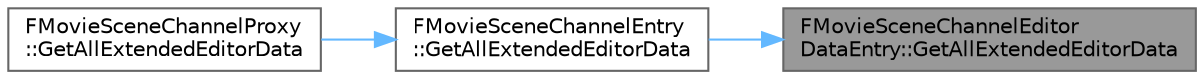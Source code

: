 digraph "FMovieSceneChannelEditorDataEntry::GetAllExtendedEditorData"
{
 // INTERACTIVE_SVG=YES
 // LATEX_PDF_SIZE
  bgcolor="transparent";
  edge [fontname=Helvetica,fontsize=10,labelfontname=Helvetica,labelfontsize=10];
  node [fontname=Helvetica,fontsize=10,shape=box,height=0.2,width=0.4];
  rankdir="RL";
  Node1 [id="Node000001",label="FMovieSceneChannelEditor\lDataEntry::GetAllExtendedEditorData",height=0.2,width=0.4,color="gray40", fillcolor="grey60", style="filled", fontcolor="black",tooltip="Access the extended editor data for channels stored in this entry."];
  Node1 -> Node2 [id="edge1_Node000001_Node000002",dir="back",color="steelblue1",style="solid",tooltip=" "];
  Node2 [id="Node000002",label="FMovieSceneChannelEntry\l::GetAllExtendedEditorData",height=0.2,width=0.4,color="grey40", fillcolor="white", style="filled",URL="$d6/dfa/structFMovieSceneChannelEntry.html#abf2dfcd8ca472f2802e3f54db5ca3841",tooltip="Access extended typed editor data for channels stored in this entry."];
  Node2 -> Node3 [id="edge2_Node000002_Node000003",dir="back",color="steelblue1",style="solid",tooltip=" "];
  Node3 [id="Node000003",label="FMovieSceneChannelProxy\l::GetAllExtendedEditorData",height=0.2,width=0.4,color="grey40", fillcolor="white", style="filled",URL="$dd/d5f/structFMovieSceneChannelProxy.html#afc163aba325d7e2886a3c426575eba1c",tooltip="Access all the extended data for the templated channel type."];
}

